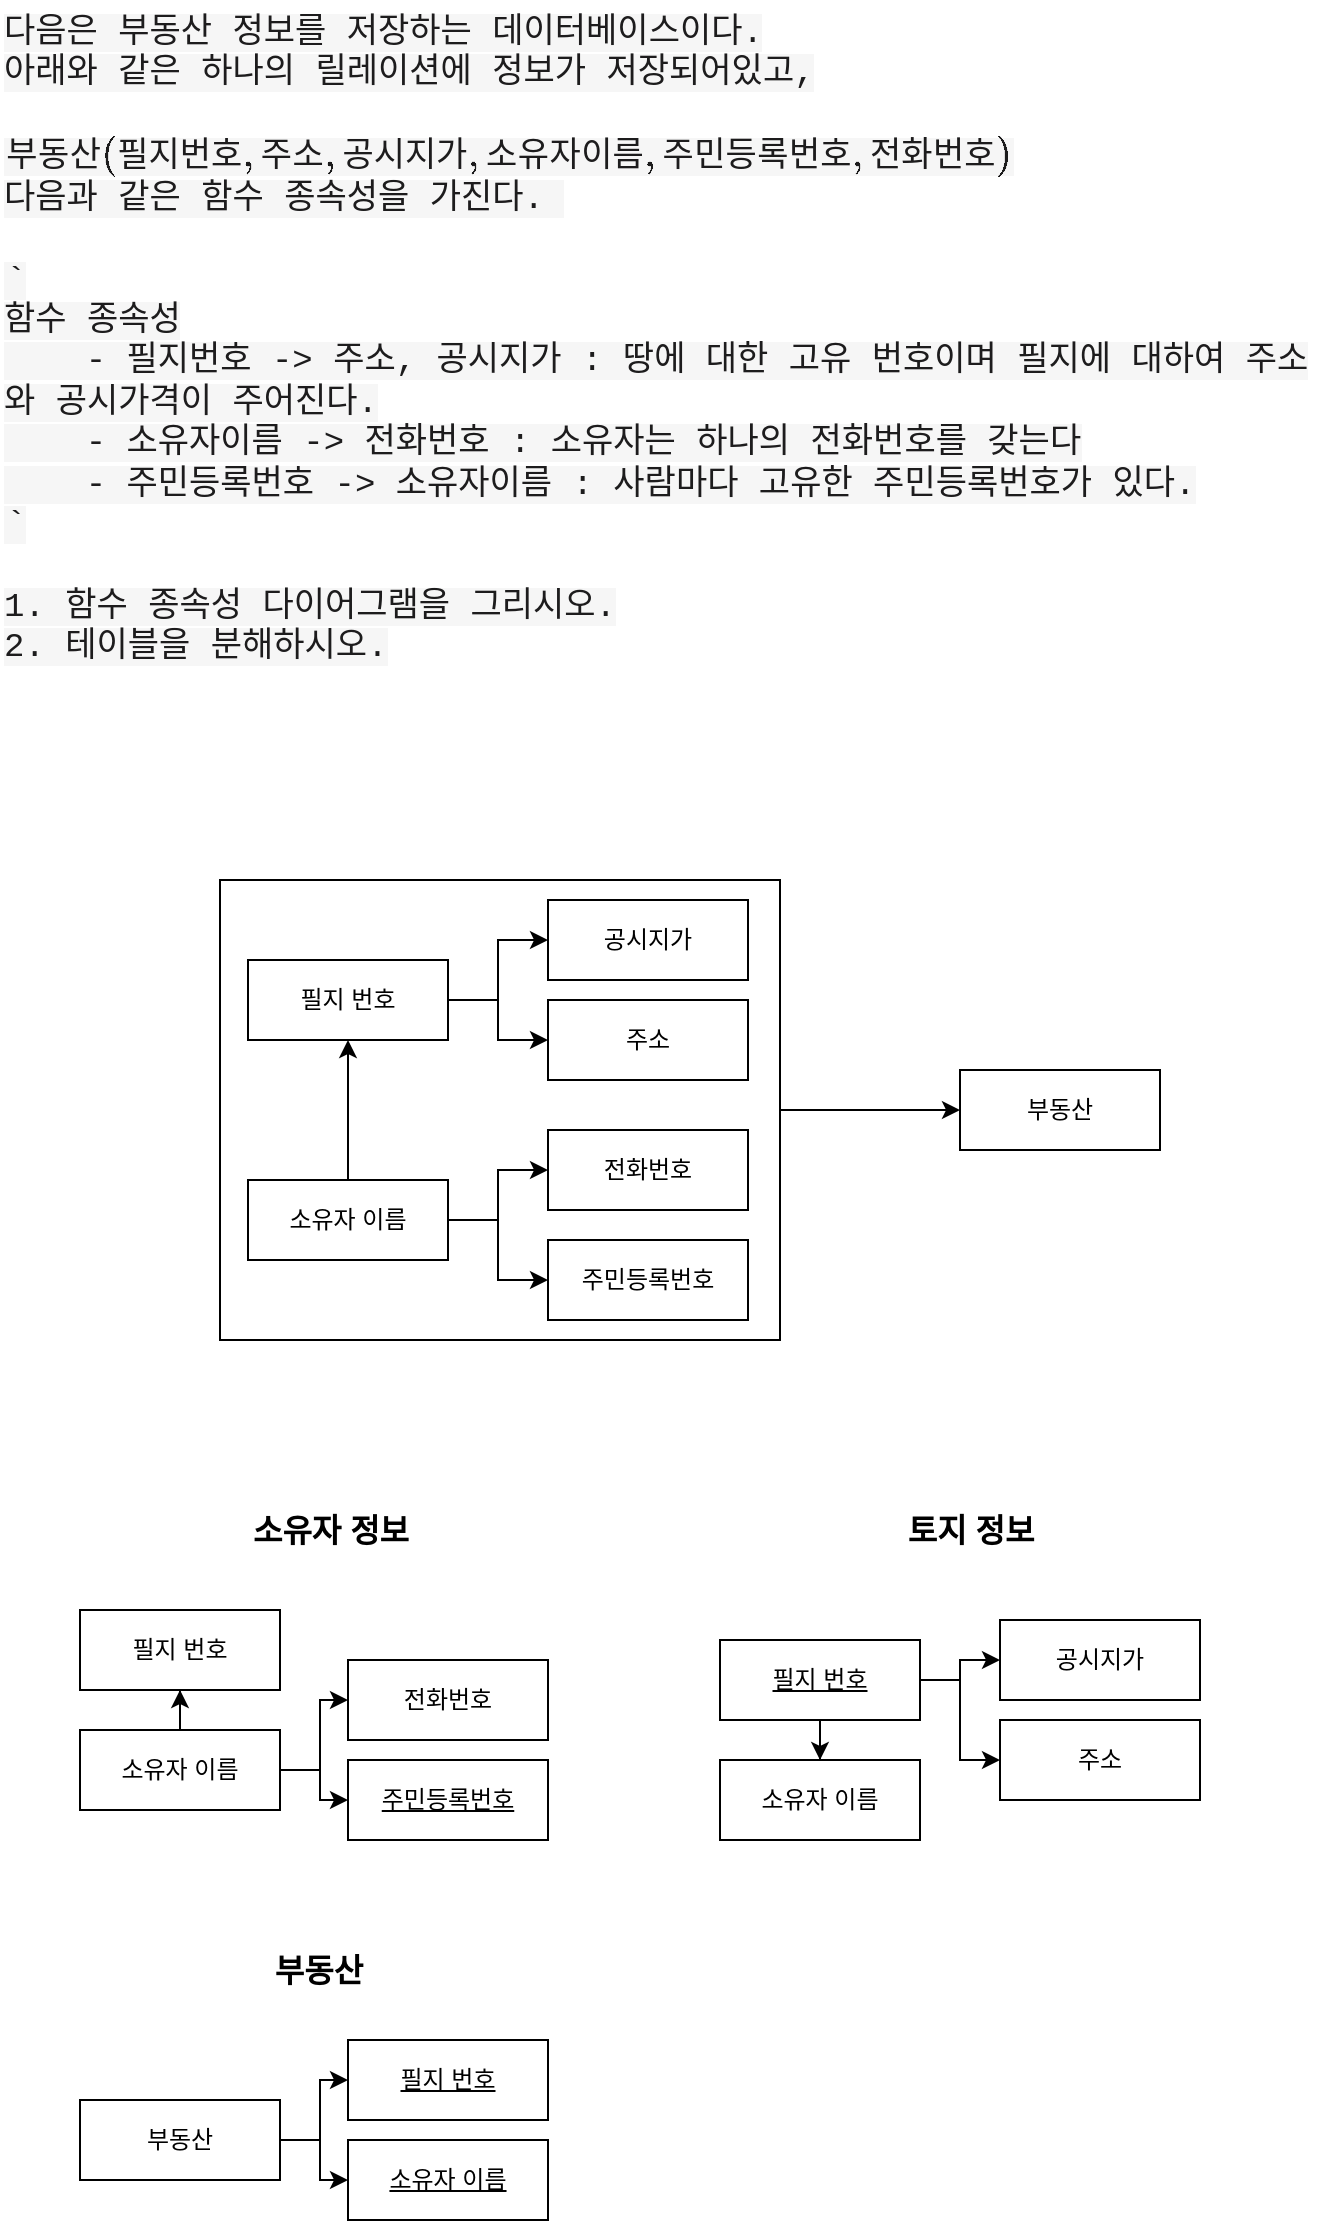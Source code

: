 <mxfile version="24.2.3" type="device" pages="2">
  <diagram name="연습 문제 1" id="UE-VwpbbPoiZuTp19D1H">
    <mxGraphModel dx="1626" dy="793" grid="1" gridSize="10" guides="1" tooltips="1" connect="1" arrows="1" fold="1" page="1" pageScale="1" pageWidth="827" pageHeight="1169" math="0" shadow="0">
      <root>
        <mxCell id="0" />
        <mxCell id="1" parent="0" />
        <mxCell id="ZlUw9msO_Vp9tiCS9GRF-20" value="" style="whiteSpace=wrap;html=1;fillColor=none;" vertex="1" parent="1">
          <mxGeometry x="150" y="460" width="280" height="230" as="geometry" />
        </mxCell>
        <mxCell id="ZlUw9msO_Vp9tiCS9GRF-1" value="&lt;span style=&quot;color: rgb(29, 28, 29); font-family: Monaco, Menlo, Consolas, &amp;quot;Courier New&amp;quot;, monospace; font-size: 17px; font-style: normal; font-variant-ligatures: none; font-variant-caps: normal; font-weight: 400; letter-spacing: normal; orphans: 2; text-align: left; text-indent: 0px; text-transform: none; widows: 2; word-spacing: 0px; -webkit-text-stroke-width: 0px; white-space: pre-wrap; background-color: rgba(29, 28, 29, 0.04); text-decoration-thickness: initial; text-decoration-style: initial; text-decoration-color: initial; float: none; display: inline !important;&quot;&gt;다음은 부동산 정보를 저장하는 데이터베이스이다.&lt;br&gt;아래와 같은 하나의 릴레이션에 정보가 저장되어있고,&lt;br&gt;&lt;br&gt;```&lt;br&gt;부동산(필지번호, 주소, 공시지가, 소유자이름, 주민등록번호, 전화번호)&lt;br&gt;```&lt;br&gt;다음과 같은 함수 종속성을 가진다. &lt;br&gt;&lt;br&gt;```&lt;br&gt;함수 종속성&lt;br&gt;&lt;span style=&quot;white-space: pre;&quot;&gt;&amp;nbsp;&amp;nbsp;&amp;nbsp;&amp;nbsp;&lt;/span&gt;- 필지번호 -&amp;gt; 주소, 공시지가 : 땅에 대한 고유 번호이며 필지에 대하여 주소와 공시가격이 주어진다.&lt;br&gt;&lt;span style=&quot;white-space: pre;&quot;&gt;&amp;nbsp;&amp;nbsp;&amp;nbsp;&amp;nbsp;&lt;/span&gt;- 소유자이름 -&amp;gt; 전화번호 : 소유자는 하나의 전화번호를 갖는다&lt;br&gt;&lt;span style=&quot;white-space: pre;&quot;&gt;&amp;nbsp;&amp;nbsp;&amp;nbsp;&amp;nbsp;&lt;/span&gt;- 주민등록번호 -&amp;gt; 소유자이름 : 사람마다 고유한 주민등록번호가 있다.&lt;br&gt;```&lt;br&gt;&lt;br&gt;1. 함수 종속성 다이어그램을 그리시오.&lt;br&gt;2. 테이블을 분해하시오.&lt;/span&gt;" style="text;whiteSpace=wrap;html=1;" vertex="1" parent="1">
          <mxGeometry x="40" y="20" width="660" height="380" as="geometry" />
        </mxCell>
        <mxCell id="ZlUw9msO_Vp9tiCS9GRF-5" value="" style="edgeStyle=orthogonalEdgeStyle;rounded=0;orthogonalLoop=1;jettySize=auto;html=1;" edge="1" parent="1" source="ZlUw9msO_Vp9tiCS9GRF-3" target="ZlUw9msO_Vp9tiCS9GRF-4">
          <mxGeometry relative="1" as="geometry" />
        </mxCell>
        <mxCell id="ZlUw9msO_Vp9tiCS9GRF-7" value="" style="edgeStyle=orthogonalEdgeStyle;rounded=0;orthogonalLoop=1;jettySize=auto;html=1;" edge="1" parent="1" source="ZlUw9msO_Vp9tiCS9GRF-3" target="ZlUw9msO_Vp9tiCS9GRF-6">
          <mxGeometry relative="1" as="geometry" />
        </mxCell>
        <mxCell id="ZlUw9msO_Vp9tiCS9GRF-3" value="필지 번호" style="whiteSpace=wrap;html=1;align=center;" vertex="1" parent="1">
          <mxGeometry x="164" y="500" width="100" height="40" as="geometry" />
        </mxCell>
        <mxCell id="ZlUw9msO_Vp9tiCS9GRF-4" value="주소" style="whiteSpace=wrap;html=1;align=center;" vertex="1" parent="1">
          <mxGeometry x="314" y="520" width="100" height="40" as="geometry" />
        </mxCell>
        <mxCell id="ZlUw9msO_Vp9tiCS9GRF-6" value="공시지가" style="whiteSpace=wrap;html=1;align=center;" vertex="1" parent="1">
          <mxGeometry x="314" y="470" width="100" height="40" as="geometry" />
        </mxCell>
        <mxCell id="ZlUw9msO_Vp9tiCS9GRF-11" value="" style="edgeStyle=orthogonalEdgeStyle;rounded=0;orthogonalLoop=1;jettySize=auto;html=1;" edge="1" parent="1" source="ZlUw9msO_Vp9tiCS9GRF-9" target="ZlUw9msO_Vp9tiCS9GRF-10">
          <mxGeometry relative="1" as="geometry" />
        </mxCell>
        <mxCell id="ZlUw9msO_Vp9tiCS9GRF-17" value="" style="edgeStyle=orthogonalEdgeStyle;rounded=0;orthogonalLoop=1;jettySize=auto;html=1;" edge="1" parent="1" source="ZlUw9msO_Vp9tiCS9GRF-9" target="ZlUw9msO_Vp9tiCS9GRF-3">
          <mxGeometry relative="1" as="geometry" />
        </mxCell>
        <mxCell id="ZlUw9msO_Vp9tiCS9GRF-19" value="" style="edgeStyle=orthogonalEdgeStyle;rounded=0;orthogonalLoop=1;jettySize=auto;html=1;" edge="1" parent="1" source="ZlUw9msO_Vp9tiCS9GRF-9" target="ZlUw9msO_Vp9tiCS9GRF-14">
          <mxGeometry relative="1" as="geometry" />
        </mxCell>
        <mxCell id="ZlUw9msO_Vp9tiCS9GRF-9" value="소유자 이름" style="whiteSpace=wrap;html=1;align=center;" vertex="1" parent="1">
          <mxGeometry x="164" y="610" width="100" height="40" as="geometry" />
        </mxCell>
        <mxCell id="ZlUw9msO_Vp9tiCS9GRF-10" value="전화번호" style="whiteSpace=wrap;html=1;align=center;" vertex="1" parent="1">
          <mxGeometry x="314" y="585" width="100" height="40" as="geometry" />
        </mxCell>
        <mxCell id="ZlUw9msO_Vp9tiCS9GRF-14" value="주민등록번호" style="whiteSpace=wrap;html=1;align=center;" vertex="1" parent="1">
          <mxGeometry x="314" y="640" width="100" height="40" as="geometry" />
        </mxCell>
        <mxCell id="ZlUw9msO_Vp9tiCS9GRF-22" value="" style="edgeStyle=orthogonalEdgeStyle;rounded=0;orthogonalLoop=1;jettySize=auto;html=1;entryX=0;entryY=0.5;entryDx=0;entryDy=0;" edge="1" parent="1" source="ZlUw9msO_Vp9tiCS9GRF-20" target="ZlUw9msO_Vp9tiCS9GRF-23">
          <mxGeometry relative="1" as="geometry">
            <mxPoint x="510" y="575" as="targetPoint" />
          </mxGeometry>
        </mxCell>
        <mxCell id="ZlUw9msO_Vp9tiCS9GRF-23" value="부동산" style="whiteSpace=wrap;html=1;align=center;" vertex="1" parent="1">
          <mxGeometry x="520" y="555" width="100" height="40" as="geometry" />
        </mxCell>
        <mxCell id="ZlUw9msO_Vp9tiCS9GRF-30" value="" style="edgeStyle=orthogonalEdgeStyle;rounded=0;orthogonalLoop=1;jettySize=auto;html=1;" edge="1" parent="1" source="ZlUw9msO_Vp9tiCS9GRF-24" target="ZlUw9msO_Vp9tiCS9GRF-29">
          <mxGeometry relative="1" as="geometry" />
        </mxCell>
        <mxCell id="ZlUw9msO_Vp9tiCS9GRF-24" value="소유자 이름" style="whiteSpace=wrap;html=1;align=center;" vertex="1" parent="1">
          <mxGeometry x="80" y="885" width="100" height="40" as="geometry" />
        </mxCell>
        <mxCell id="ZlUw9msO_Vp9tiCS9GRF-25" value="전화번호" style="whiteSpace=wrap;html=1;align=center;" vertex="1" parent="1">
          <mxGeometry x="214" y="850" width="100" height="40" as="geometry" />
        </mxCell>
        <mxCell id="ZlUw9msO_Vp9tiCS9GRF-26" value="&lt;u&gt;주민등록번호&lt;/u&gt;" style="whiteSpace=wrap;html=1;align=center;" vertex="1" parent="1">
          <mxGeometry x="214" y="900" width="100" height="40" as="geometry" />
        </mxCell>
        <mxCell id="ZlUw9msO_Vp9tiCS9GRF-27" value="" style="edgeStyle=orthogonalEdgeStyle;rounded=0;orthogonalLoop=1;jettySize=auto;html=1;" edge="1" source="ZlUw9msO_Vp9tiCS9GRF-24" target="ZlUw9msO_Vp9tiCS9GRF-26" parent="1">
          <mxGeometry relative="1" as="geometry" />
        </mxCell>
        <mxCell id="ZlUw9msO_Vp9tiCS9GRF-28" value="" style="edgeStyle=orthogonalEdgeStyle;rounded=0;orthogonalLoop=1;jettySize=auto;html=1;" edge="1" source="ZlUw9msO_Vp9tiCS9GRF-24" target="ZlUw9msO_Vp9tiCS9GRF-25" parent="1">
          <mxGeometry relative="1" as="geometry" />
        </mxCell>
        <mxCell id="ZlUw9msO_Vp9tiCS9GRF-29" value="필지 번호" style="whiteSpace=wrap;html=1;align=center;" vertex="1" parent="1">
          <mxGeometry x="80" y="825" width="100" height="40" as="geometry" />
        </mxCell>
        <mxCell id="ZlUw9msO_Vp9tiCS9GRF-37" value="" style="edgeStyle=orthogonalEdgeStyle;rounded=0;orthogonalLoop=1;jettySize=auto;html=1;" edge="1" parent="1" source="ZlUw9msO_Vp9tiCS9GRF-31" target="ZlUw9msO_Vp9tiCS9GRF-36">
          <mxGeometry relative="1" as="geometry" />
        </mxCell>
        <mxCell id="ZlUw9msO_Vp9tiCS9GRF-31" value="&lt;u&gt;필지 번호&lt;/u&gt;" style="whiteSpace=wrap;html=1;align=center;" vertex="1" parent="1">
          <mxGeometry x="400" y="840" width="100" height="40" as="geometry" />
        </mxCell>
        <mxCell id="ZlUw9msO_Vp9tiCS9GRF-32" value="공시지가" style="whiteSpace=wrap;html=1;align=center;" vertex="1" parent="1">
          <mxGeometry x="540" y="830" width="100" height="40" as="geometry" />
        </mxCell>
        <mxCell id="ZlUw9msO_Vp9tiCS9GRF-33" value="주소" style="whiteSpace=wrap;html=1;align=center;" vertex="1" parent="1">
          <mxGeometry x="540" y="880" width="100" height="40" as="geometry" />
        </mxCell>
        <mxCell id="ZlUw9msO_Vp9tiCS9GRF-34" value="" style="edgeStyle=orthogonalEdgeStyle;rounded=0;orthogonalLoop=1;jettySize=auto;html=1;" edge="1" source="ZlUw9msO_Vp9tiCS9GRF-31" target="ZlUw9msO_Vp9tiCS9GRF-33" parent="1">
          <mxGeometry relative="1" as="geometry" />
        </mxCell>
        <mxCell id="ZlUw9msO_Vp9tiCS9GRF-35" value="" style="edgeStyle=orthogonalEdgeStyle;rounded=0;orthogonalLoop=1;jettySize=auto;html=1;" edge="1" source="ZlUw9msO_Vp9tiCS9GRF-31" target="ZlUw9msO_Vp9tiCS9GRF-32" parent="1">
          <mxGeometry relative="1" as="geometry" />
        </mxCell>
        <mxCell id="ZlUw9msO_Vp9tiCS9GRF-36" value="소유자 이름" style="whiteSpace=wrap;html=1;align=center;" vertex="1" parent="1">
          <mxGeometry x="400" y="900" width="100" height="40" as="geometry" />
        </mxCell>
        <mxCell id="ZlUw9msO_Vp9tiCS9GRF-38" value="&lt;u&gt;필지 번호&lt;/u&gt;" style="whiteSpace=wrap;html=1;align=center;" vertex="1" parent="1">
          <mxGeometry x="214" y="1040" width="100" height="40" as="geometry" />
        </mxCell>
        <mxCell id="ZlUw9msO_Vp9tiCS9GRF-39" value="&lt;u&gt;소유자 이름&lt;/u&gt;" style="whiteSpace=wrap;html=1;align=center;" vertex="1" parent="1">
          <mxGeometry x="214" y="1090" width="100" height="40" as="geometry" />
        </mxCell>
        <mxCell id="ZlUw9msO_Vp9tiCS9GRF-41" value="" style="edgeStyle=orthogonalEdgeStyle;rounded=0;orthogonalLoop=1;jettySize=auto;html=1;" edge="1" parent="1" source="ZlUw9msO_Vp9tiCS9GRF-40" target="ZlUw9msO_Vp9tiCS9GRF-38">
          <mxGeometry relative="1" as="geometry" />
        </mxCell>
        <mxCell id="ZlUw9msO_Vp9tiCS9GRF-42" value="" style="edgeStyle=orthogonalEdgeStyle;rounded=0;orthogonalLoop=1;jettySize=auto;html=1;" edge="1" parent="1" source="ZlUw9msO_Vp9tiCS9GRF-40" target="ZlUw9msO_Vp9tiCS9GRF-39">
          <mxGeometry relative="1" as="geometry" />
        </mxCell>
        <mxCell id="ZlUw9msO_Vp9tiCS9GRF-40" value="부동산" style="whiteSpace=wrap;html=1;align=center;" vertex="1" parent="1">
          <mxGeometry x="80" y="1070" width="100" height="40" as="geometry" />
        </mxCell>
        <mxCell id="ZlUw9msO_Vp9tiCS9GRF-43" value="&lt;b&gt;&lt;font style=&quot;font-size: 16px;&quot;&gt;소유자 정보&lt;/font&gt;&lt;/b&gt;" style="text;html=1;align=center;verticalAlign=middle;resizable=0;points=[];autosize=1;strokeColor=none;fillColor=none;" vertex="1" parent="1">
          <mxGeometry x="150" y="770" width="110" height="30" as="geometry" />
        </mxCell>
        <mxCell id="ZlUw9msO_Vp9tiCS9GRF-44" value="&lt;span style=&quot;font-size: 16px;&quot;&gt;&lt;b&gt;토지 정보&lt;/b&gt;&lt;/span&gt;" style="text;html=1;align=center;verticalAlign=middle;resizable=0;points=[];autosize=1;strokeColor=none;fillColor=none;" vertex="1" parent="1">
          <mxGeometry x="480" y="770" width="90" height="30" as="geometry" />
        </mxCell>
        <mxCell id="ZlUw9msO_Vp9tiCS9GRF-45" value="&lt;b&gt;&lt;font style=&quot;font-size: 16px;&quot;&gt;부동산&lt;/font&gt;&lt;/b&gt;" style="text;html=1;align=center;verticalAlign=middle;resizable=0;points=[];autosize=1;strokeColor=none;fillColor=none;" vertex="1" parent="1">
          <mxGeometry x="164" y="990" width="70" height="30" as="geometry" />
        </mxCell>
      </root>
    </mxGraphModel>
  </diagram>
  <diagram id="MEvBFNhbe3CfbR--P_4z" name="연습 문제 2">
    <mxGraphModel dx="1626" dy="793" grid="1" gridSize="10" guides="1" tooltips="1" connect="1" arrows="1" fold="1" page="1" pageScale="1" pageWidth="827" pageHeight="1169" math="0" shadow="0">
      <root>
        <mxCell id="0" />
        <mxCell id="1" parent="0" />
        <mxCell id="piRxPh5gM7qICJWVKNEx-21" style="edgeStyle=orthogonalEdgeStyle;rounded=0;orthogonalLoop=1;jettySize=auto;html=1;entryX=1;entryY=0.5;entryDx=0;entryDy=0;" edge="1" parent="1" source="piRxPh5gM7qICJWVKNEx-15" target="piRxPh5gM7qICJWVKNEx-10">
          <mxGeometry relative="1" as="geometry">
            <Array as="points">
              <mxPoint x="540" y="520" />
            </Array>
          </mxGeometry>
        </mxCell>
        <mxCell id="piRxPh5gM7qICJWVKNEx-15" value="" style="rounded=0;whiteSpace=wrap;html=1;fillColor=#f5f5f5;strokeColor=#666666;fontColor=#333333;" vertex="1" parent="1">
          <mxGeometry x="480" y="550" width="120" height="130" as="geometry" />
        </mxCell>
        <mxCell id="piRxPh5gM7qICJWVKNEx-1" value="&lt;span style=&quot;color: rgb(29, 28, 29); font-family: Monaco, Menlo, Consolas, &amp;quot;Courier New&amp;quot;, monospace; font-style: normal; font-variant-ligatures: none; font-variant-caps: normal; font-weight: 400; letter-spacing: normal; orphans: 2; text-align: left; text-indent: 0px; text-transform: none; widows: 2; word-spacing: 0px; -webkit-text-stroke-width: 0px; white-space: pre-wrap; background-color: rgba(29, 28, 29, 0.04); text-decoration-thickness: initial; text-decoration-style: initial; text-decoration-color: initial; float: none; display: inline !important;&quot;&gt;&lt;font style=&quot;font-size: 18px;&quot;&gt;다음은 배송(Shipping) 물품에 대한 릴레이션이다. 물음에 답하시오.&lt;br&gt;&lt;br&gt;릴레이션: &lt;br&gt;Shipping(shipname, shiptype, voyageID, cargo, port, date)&lt;/font&gt;&lt;/span&gt;&lt;div&gt;&lt;span style=&quot;color: rgb(29, 28, 29); font-family: Monaco, Menlo, Consolas, &amp;quot;Courier New&amp;quot;, monospace; font-style: normal; font-variant-ligatures: none; font-variant-caps: normal; font-weight: 400; letter-spacing: normal; orphans: 2; text-align: left; text-indent: 0px; text-transform: none; widows: 2; word-spacing: 0px; -webkit-text-stroke-width: 0px; white-space: pre-wrap; background-color: rgba(29, 28, 29, 0.04); text-decoration-thickness: initial; text-decoration-style: initial; text-decoration-color: initial; float: none; display: inline !important;&quot;&gt;&lt;font style=&quot;font-size: 18px;&quot;&gt;&lt;span style=&quot;color: rgb(13, 13, 13); font-family: Söhne, ui-sans-serif, system-ui, -apple-system, &amp;quot;Segoe UI&amp;quot;, Roboto, Ubuntu, Cantarell, &amp;quot;Noto Sans&amp;quot;, sans-serif, &amp;quot;Helvetica Neue&amp;quot;, Arial, &amp;quot;Apple Color Emoji&amp;quot;, &amp;quot;Segoe UI Emoji&amp;quot;, &amp;quot;Segoe UI Symbol&amp;quot;, &amp;quot;Noto Color Emoji&amp;quot;; font-size: 16px; font-variant-ligatures: normal; background-color: rgb(255, 255, 255);&quot;&gt;Shipping(선박이름, 선박유형, 항해ID, 화물, 항구, 날짜)&lt;/span&gt;&lt;br&gt;&lt;br&gt;함수 종속성: &lt;br&gt;shipname -&amp;gt; shiptype&lt;br&gt;voyageID -&amp;gt; shipname, cargo&lt;br&gt;{shipname, date} -&amp;gt; voyageID, port&lt;br&gt;&lt;br&gt;1. 함수 종속성 다이어그램을 그리시오.&lt;br&gt;2. 후보키를 찾으시오&lt;br&gt;3. 제2정규형으로 정규화하시오.&lt;br&gt;4. 제3정규형으로 정규화하시오&lt;br&gt;5. BCNF로 정규화하시오&lt;/font&gt;&lt;/span&gt;&lt;/div&gt;" style="text;whiteSpace=wrap;html=1;" vertex="1" parent="1">
          <mxGeometry x="30" y="20" width="610" height="340" as="geometry" />
        </mxCell>
        <mxCell id="piRxPh5gM7qICJWVKNEx-4" value="" style="edgeStyle=orthogonalEdgeStyle;rounded=0;orthogonalLoop=1;jettySize=auto;html=1;" edge="1" parent="1" source="piRxPh5gM7qICJWVKNEx-2" target="piRxPh5gM7qICJWVKNEx-3">
          <mxGeometry relative="1" as="geometry" />
        </mxCell>
        <mxCell id="piRxPh5gM7qICJWVKNEx-2" value="&lt;span style=&quot;color: rgb(13, 13, 13); font-family: Söhne, ui-sans-serif, system-ui, -apple-system, &amp;quot;Segoe UI&amp;quot;, Roboto, Ubuntu, Cantarell, &amp;quot;Noto Sans&amp;quot;, sans-serif, &amp;quot;Helvetica Neue&amp;quot;, Arial, &amp;quot;Apple Color Emoji&amp;quot;, &amp;quot;Segoe UI Emoji&amp;quot;, &amp;quot;Segoe UI Symbol&amp;quot;, &amp;quot;Noto Color Emoji&amp;quot;; font-size: 16px; text-align: left; white-space-collapse: preserve; background-color: rgb(255, 255, 255);&quot;&gt;선박이름&lt;/span&gt;" style="whiteSpace=wrap;html=1;align=center;" vertex="1" parent="1">
          <mxGeometry x="490" y="580" width="100" height="40" as="geometry" />
        </mxCell>
        <mxCell id="piRxPh5gM7qICJWVKNEx-3" value="&lt;span style=&quot;color: rgb(13, 13, 13); font-family: Söhne, ui-sans-serif, system-ui, -apple-system, &amp;quot;Segoe UI&amp;quot;, Roboto, Ubuntu, Cantarell, &amp;quot;Noto Sans&amp;quot;, sans-serif, &amp;quot;Helvetica Neue&amp;quot;, Arial, &amp;quot;Apple Color Emoji&amp;quot;, &amp;quot;Segoe UI Emoji&amp;quot;, &amp;quot;Segoe UI Symbol&amp;quot;, &amp;quot;Noto Color Emoji&amp;quot;; font-size: 16px; text-align: left; white-space-collapse: preserve; background-color: rgb(255, 255, 255);&quot;&gt;선박유형&lt;/span&gt;" style="whiteSpace=wrap;html=1;align=center;" vertex="1" parent="1">
          <mxGeometry x="620" y="580" width="100" height="40" as="geometry" />
        </mxCell>
        <mxCell id="piRxPh5gM7qICJWVKNEx-13" value="" style="edgeStyle=orthogonalEdgeStyle;rounded=0;orthogonalLoop=1;jettySize=auto;html=1;" edge="1" parent="1" source="piRxPh5gM7qICJWVKNEx-10" target="piRxPh5gM7qICJWVKNEx-12">
          <mxGeometry relative="1" as="geometry" />
        </mxCell>
        <mxCell id="piRxPh5gM7qICJWVKNEx-23" value="" style="edgeStyle=orthogonalEdgeStyle;rounded=0;orthogonalLoop=1;jettySize=auto;html=1;" edge="1" parent="1" source="piRxPh5gM7qICJWVKNEx-10" target="piRxPh5gM7qICJWVKNEx-22">
          <mxGeometry relative="1" as="geometry" />
        </mxCell>
        <mxCell id="piRxPh5gM7qICJWVKNEx-26" value="" style="edgeStyle=orthogonalEdgeStyle;rounded=0;orthogonalLoop=1;jettySize=auto;html=1;entryX=0;entryY=0.5;entryDx=0;entryDy=0;" edge="1" parent="1" source="piRxPh5gM7qICJWVKNEx-10" target="piRxPh5gM7qICJWVKNEx-2">
          <mxGeometry relative="1" as="geometry">
            <mxPoint x="420" y="620" as="targetPoint" />
            <Array as="points">
              <mxPoint x="420" y="600" />
            </Array>
          </mxGeometry>
        </mxCell>
        <mxCell id="piRxPh5gM7qICJWVKNEx-10" value="&lt;span style=&quot;color: rgb(13, 13, 13); font-family: Söhne, ui-sans-serif, system-ui, -apple-system, &amp;quot;Segoe UI&amp;quot;, Roboto, Ubuntu, Cantarell, &amp;quot;Noto Sans&amp;quot;, sans-serif, &amp;quot;Helvetica Neue&amp;quot;, Arial, &amp;quot;Apple Color Emoji&amp;quot;, &amp;quot;Segoe UI Emoji&amp;quot;, &amp;quot;Segoe UI Symbol&amp;quot;, &amp;quot;Noto Color Emoji&amp;quot;; font-size: 16px; text-align: left; white-space-collapse: preserve; background-color: rgb(255, 255, 255);&quot;&gt;항해ID&lt;/span&gt;" style="whiteSpace=wrap;html=1;align=center;" vertex="1" parent="1">
          <mxGeometry x="364" y="500" width="100" height="40" as="geometry" />
        </mxCell>
        <mxCell id="piRxPh5gM7qICJWVKNEx-12" value="&lt;span style=&quot;color: rgb(13, 13, 13); font-family: Söhne, ui-sans-serif, system-ui, -apple-system, &amp;quot;Segoe UI&amp;quot;, Roboto, Ubuntu, Cantarell, &amp;quot;Noto Sans&amp;quot;, sans-serif, &amp;quot;Helvetica Neue&amp;quot;, Arial, &amp;quot;Apple Color Emoji&amp;quot;, &amp;quot;Segoe UI Emoji&amp;quot;, &amp;quot;Segoe UI Symbol&amp;quot;, &amp;quot;Noto Color Emoji&amp;quot;; font-size: 16px; font-style: normal; font-variant-ligatures: normal; font-variant-caps: normal; font-weight: 400; letter-spacing: normal; orphans: 2; text-align: left; text-indent: 0px; text-transform: none; widows: 2; word-spacing: 0px; -webkit-text-stroke-width: 0px; white-space: pre-wrap; background-color: rgb(255, 255, 255); text-decoration-thickness: initial; text-decoration-style: initial; text-decoration-color: initial; display: inline !important; float: none;&quot;&gt;화물&lt;/span&gt;" style="whiteSpace=wrap;html=1;align=center;" vertex="1" parent="1">
          <mxGeometry x="240" y="500" width="100" height="40" as="geometry" />
        </mxCell>
        <mxCell id="piRxPh5gM7qICJWVKNEx-14" value="&lt;span style=&quot;color: rgb(13, 13, 13); font-family: Söhne, ui-sans-serif, system-ui, -apple-system, &amp;quot;Segoe UI&amp;quot;, Roboto, Ubuntu, Cantarell, &amp;quot;Noto Sans&amp;quot;, sans-serif, &amp;quot;Helvetica Neue&amp;quot;, Arial, &amp;quot;Apple Color Emoji&amp;quot;, &amp;quot;Segoe UI Emoji&amp;quot;, &amp;quot;Segoe UI Symbol&amp;quot;, &amp;quot;Noto Color Emoji&amp;quot;; font-size: 16px; text-align: left; white-space-collapse: preserve; background-color: rgb(255, 255, 255);&quot;&gt;날짜&lt;/span&gt;" style="whiteSpace=wrap;html=1;align=center;" vertex="1" parent="1">
          <mxGeometry x="490" y="630" width="100" height="40" as="geometry" />
        </mxCell>
        <mxCell id="piRxPh5gM7qICJWVKNEx-22" value="&lt;span style=&quot;color: rgb(13, 13, 13); font-family: Söhne, ui-sans-serif, system-ui, -apple-system, &amp;quot;Segoe UI&amp;quot;, Roboto, Ubuntu, Cantarell, &amp;quot;Noto Sans&amp;quot;, sans-serif, &amp;quot;Helvetica Neue&amp;quot;, Arial, &amp;quot;Apple Color Emoji&amp;quot;, &amp;quot;Segoe UI Emoji&amp;quot;, &amp;quot;Segoe UI Symbol&amp;quot;, &amp;quot;Noto Color Emoji&amp;quot;; font-size: 16px; text-align: left; white-space-collapse: preserve; background-color: rgb(255, 255, 255);&quot;&gt;항구&lt;/span&gt;" style="whiteSpace=wrap;html=1;align=center;" vertex="1" parent="1">
          <mxGeometry x="490" y="430" width="100" height="40" as="geometry" />
        </mxCell>
        <mxCell id="piRxPh5gM7qICJWVKNEx-31" style="edgeStyle=orthogonalEdgeStyle;rounded=0;orthogonalLoop=1;jettySize=auto;html=1;entryX=0;entryY=0.5;entryDx=0;entryDy=0;" edge="1" parent="1" source="piRxPh5gM7qICJWVKNEx-27" target="piRxPh5gM7qICJWVKNEx-30">
          <mxGeometry relative="1" as="geometry">
            <Array as="points">
              <mxPoint x="306" y="800" />
              <mxPoint x="306" y="750" />
            </Array>
          </mxGeometry>
        </mxCell>
        <mxCell id="piRxPh5gM7qICJWVKNEx-34" style="edgeStyle=orthogonalEdgeStyle;rounded=0;orthogonalLoop=1;jettySize=auto;html=1;entryX=0;entryY=0.5;entryDx=0;entryDy=0;" edge="1" parent="1" source="piRxPh5gM7qICJWVKNEx-27" target="piRxPh5gM7qICJWVKNEx-29">
          <mxGeometry relative="1" as="geometry" />
        </mxCell>
        <mxCell id="piRxPh5gM7qICJWVKNEx-35" style="edgeStyle=orthogonalEdgeStyle;rounded=0;orthogonalLoop=1;jettySize=auto;html=1;entryX=0;entryY=0.5;entryDx=0;entryDy=0;" edge="1" parent="1" source="piRxPh5gM7qICJWVKNEx-27" target="piRxPh5gM7qICJWVKNEx-28">
          <mxGeometry relative="1" as="geometry">
            <Array as="points">
              <mxPoint x="306" y="800" />
              <mxPoint x="306" y="850" />
            </Array>
          </mxGeometry>
        </mxCell>
        <mxCell id="piRxPh5gM7qICJWVKNEx-27" value="&lt;span style=&quot;color: rgb(13, 13, 13); font-family: Söhne, ui-sans-serif, system-ui, -apple-system, &amp;quot;Segoe UI&amp;quot;, Roboto, Ubuntu, Cantarell, &amp;quot;Noto Sans&amp;quot;, sans-serif, &amp;quot;Helvetica Neue&amp;quot;, Arial, &amp;quot;Apple Color Emoji&amp;quot;, &amp;quot;Segoe UI Emoji&amp;quot;, &amp;quot;Segoe UI Symbol&amp;quot;, &amp;quot;Noto Color Emoji&amp;quot;; font-size: 16px; text-align: left; white-space-collapse: preserve; background-color: rgb(255, 255, 255);&quot;&gt;선박이름&lt;/span&gt;" style="whiteSpace=wrap;html=1;align=center;" vertex="1" parent="1">
          <mxGeometry x="186" y="780" width="100" height="40" as="geometry" />
        </mxCell>
        <mxCell id="piRxPh5gM7qICJWVKNEx-28" value="&lt;span style=&quot;color: rgb(13, 13, 13); font-family: Söhne, ui-sans-serif, system-ui, -apple-system, &amp;quot;Segoe UI&amp;quot;, Roboto, Ubuntu, Cantarell, &amp;quot;Noto Sans&amp;quot;, sans-serif, &amp;quot;Helvetica Neue&amp;quot;, Arial, &amp;quot;Apple Color Emoji&amp;quot;, &amp;quot;Segoe UI Emoji&amp;quot;, &amp;quot;Segoe UI Symbol&amp;quot;, &amp;quot;Noto Color Emoji&amp;quot;; font-size: 16px; text-align: left; white-space-collapse: preserve; background-color: rgb(255, 255, 255);&quot;&gt;선박유형&lt;/span&gt;" style="whiteSpace=wrap;html=1;align=center;" vertex="1" parent="1">
          <mxGeometry x="330" y="830" width="100" height="40" as="geometry" />
        </mxCell>
        <mxCell id="piRxPh5gM7qICJWVKNEx-29" value="&lt;span style=&quot;color: rgb(13, 13, 13); font-family: Söhne, ui-sans-serif, system-ui, -apple-system, &amp;quot;Segoe UI&amp;quot;, Roboto, Ubuntu, Cantarell, &amp;quot;Noto Sans&amp;quot;, sans-serif, &amp;quot;Helvetica Neue&amp;quot;, Arial, &amp;quot;Apple Color Emoji&amp;quot;, &amp;quot;Segoe UI Emoji&amp;quot;, &amp;quot;Segoe UI Symbol&amp;quot;, &amp;quot;Noto Color Emoji&amp;quot;; font-size: 16px; text-align: left; white-space-collapse: preserve; background-color: rgb(255, 255, 255);&quot;&gt;날짜&lt;/span&gt;" style="whiteSpace=wrap;html=1;align=center;" vertex="1" parent="1">
          <mxGeometry x="330" y="780" width="100" height="40" as="geometry" />
        </mxCell>
        <mxCell id="piRxPh5gM7qICJWVKNEx-30" value="&lt;span style=&quot;color: rgb(13, 13, 13); font-family: Söhne, ui-sans-serif, system-ui, -apple-system, &amp;quot;Segoe UI&amp;quot;, Roboto, Ubuntu, Cantarell, &amp;quot;Noto Sans&amp;quot;, sans-serif, &amp;quot;Helvetica Neue&amp;quot;, Arial, &amp;quot;Apple Color Emoji&amp;quot;, &amp;quot;Segoe UI Emoji&amp;quot;, &amp;quot;Segoe UI Symbol&amp;quot;, &amp;quot;Noto Color Emoji&amp;quot;; font-size: 16px; text-align: left; white-space-collapse: preserve; background-color: rgb(255, 255, 255);&quot;&gt;&lt;u&gt;항해ID&lt;/u&gt;&lt;/span&gt;" style="whiteSpace=wrap;html=1;align=center;" vertex="1" parent="1">
          <mxGeometry x="330" y="730" width="100" height="40" as="geometry" />
        </mxCell>
        <mxCell id="MuOLP3L6SQHWKfJgmotq-6" style="edgeStyle=orthogonalEdgeStyle;rounded=0;orthogonalLoop=1;jettySize=auto;html=1;entryX=0;entryY=0.5;entryDx=0;entryDy=0;" edge="1" parent="1" source="MuOLP3L6SQHWKfJgmotq-1" target="MuOLP3L6SQHWKfJgmotq-3">
          <mxGeometry relative="1" as="geometry" />
        </mxCell>
        <mxCell id="MuOLP3L6SQHWKfJgmotq-7" style="edgeStyle=orthogonalEdgeStyle;rounded=0;orthogonalLoop=1;jettySize=auto;html=1;entryX=0;entryY=0.5;entryDx=0;entryDy=0;" edge="1" parent="1" source="MuOLP3L6SQHWKfJgmotq-1" target="MuOLP3L6SQHWKfJgmotq-4">
          <mxGeometry relative="1" as="geometry" />
        </mxCell>
        <mxCell id="MuOLP3L6SQHWKfJgmotq-8" style="edgeStyle=orthogonalEdgeStyle;rounded=0;orthogonalLoop=1;jettySize=auto;html=1;entryX=0;entryY=0.5;entryDx=0;entryDy=0;" edge="1" parent="1" source="MuOLP3L6SQHWKfJgmotq-1" target="MuOLP3L6SQHWKfJgmotq-2">
          <mxGeometry relative="1" as="geometry" />
        </mxCell>
        <mxCell id="MuOLP3L6SQHWKfJgmotq-1" value="&lt;span style=&quot;color: rgb(13, 13, 13); font-family: Söhne, ui-sans-serif, system-ui, -apple-system, &amp;quot;Segoe UI&amp;quot;, Roboto, Ubuntu, Cantarell, &amp;quot;Noto Sans&amp;quot;, sans-serif, &amp;quot;Helvetica Neue&amp;quot;, Arial, &amp;quot;Apple Color Emoji&amp;quot;, &amp;quot;Segoe UI Emoji&amp;quot;, &amp;quot;Segoe UI Symbol&amp;quot;, &amp;quot;Noto Color Emoji&amp;quot;; font-size: 16px; text-align: left; white-space-collapse: preserve; background-color: rgb(255, 255, 255);&quot;&gt;화물&lt;/span&gt;" style="whiteSpace=wrap;html=1;align=center;" vertex="1" parent="1">
          <mxGeometry x="190" y="960" width="100" height="40" as="geometry" />
        </mxCell>
        <mxCell id="MuOLP3L6SQHWKfJgmotq-2" value="&lt;u style=&quot;color: rgb(13, 13, 13); font-family: Söhne, ui-sans-serif, system-ui, -apple-system, &amp;quot;Segoe UI&amp;quot;, Roboto, Ubuntu, Cantarell, &amp;quot;Noto Sans&amp;quot;, sans-serif, &amp;quot;Helvetica Neue&amp;quot;, Arial, &amp;quot;Apple Color Emoji&amp;quot;, &amp;quot;Segoe UI Emoji&amp;quot;, &amp;quot;Segoe UI Symbol&amp;quot;, &amp;quot;Noto Color Emoji&amp;quot;; font-size: 16px; text-align: left; white-space-collapse: preserve;&quot;&gt;항해ID&lt;/u&gt;" style="whiteSpace=wrap;html=1;align=center;" vertex="1" parent="1">
          <mxGeometry x="330" y="910" width="100" height="40" as="geometry" />
        </mxCell>
        <mxCell id="MuOLP3L6SQHWKfJgmotq-3" value="&lt;span style=&quot;color: rgb(13, 13, 13); font-family: Söhne, ui-sans-serif, system-ui, -apple-system, &amp;quot;Segoe UI&amp;quot;, Roboto, Ubuntu, Cantarell, &amp;quot;Noto Sans&amp;quot;, sans-serif, &amp;quot;Helvetica Neue&amp;quot;, Arial, &amp;quot;Apple Color Emoji&amp;quot;, &amp;quot;Segoe UI Emoji&amp;quot;, &amp;quot;Segoe UI Symbol&amp;quot;, &amp;quot;Noto Color Emoji&amp;quot;; font-size: 16px; text-align: left; white-space-collapse: preserve; background-color: rgb(255, 255, 255);&quot;&gt;항구&lt;/span&gt;" style="whiteSpace=wrap;html=1;align=center;" vertex="1" parent="1">
          <mxGeometry x="330" y="960" width="100" height="40" as="geometry" />
        </mxCell>
        <mxCell id="MuOLP3L6SQHWKfJgmotq-4" value="&lt;span style=&quot;color: rgb(13, 13, 13); font-family: Söhne, ui-sans-serif, system-ui, -apple-system, &amp;quot;Segoe UI&amp;quot;, Roboto, Ubuntu, Cantarell, &amp;quot;Noto Sans&amp;quot;, sans-serif, &amp;quot;Helvetica Neue&amp;quot;, Arial, &amp;quot;Apple Color Emoji&amp;quot;, &amp;quot;Segoe UI Emoji&amp;quot;, &amp;quot;Segoe UI Symbol&amp;quot;, &amp;quot;Noto Color Emoji&amp;quot;; font-size: 16px; text-align: left; white-space-collapse: preserve; background-color: rgb(255, 255, 255);&quot;&gt;날짜&lt;/span&gt;" style="whiteSpace=wrap;html=1;align=center;" vertex="1" parent="1">
          <mxGeometry x="330" y="1010" width="100" height="40" as="geometry" />
        </mxCell>
      </root>
    </mxGraphModel>
  </diagram>
</mxfile>
